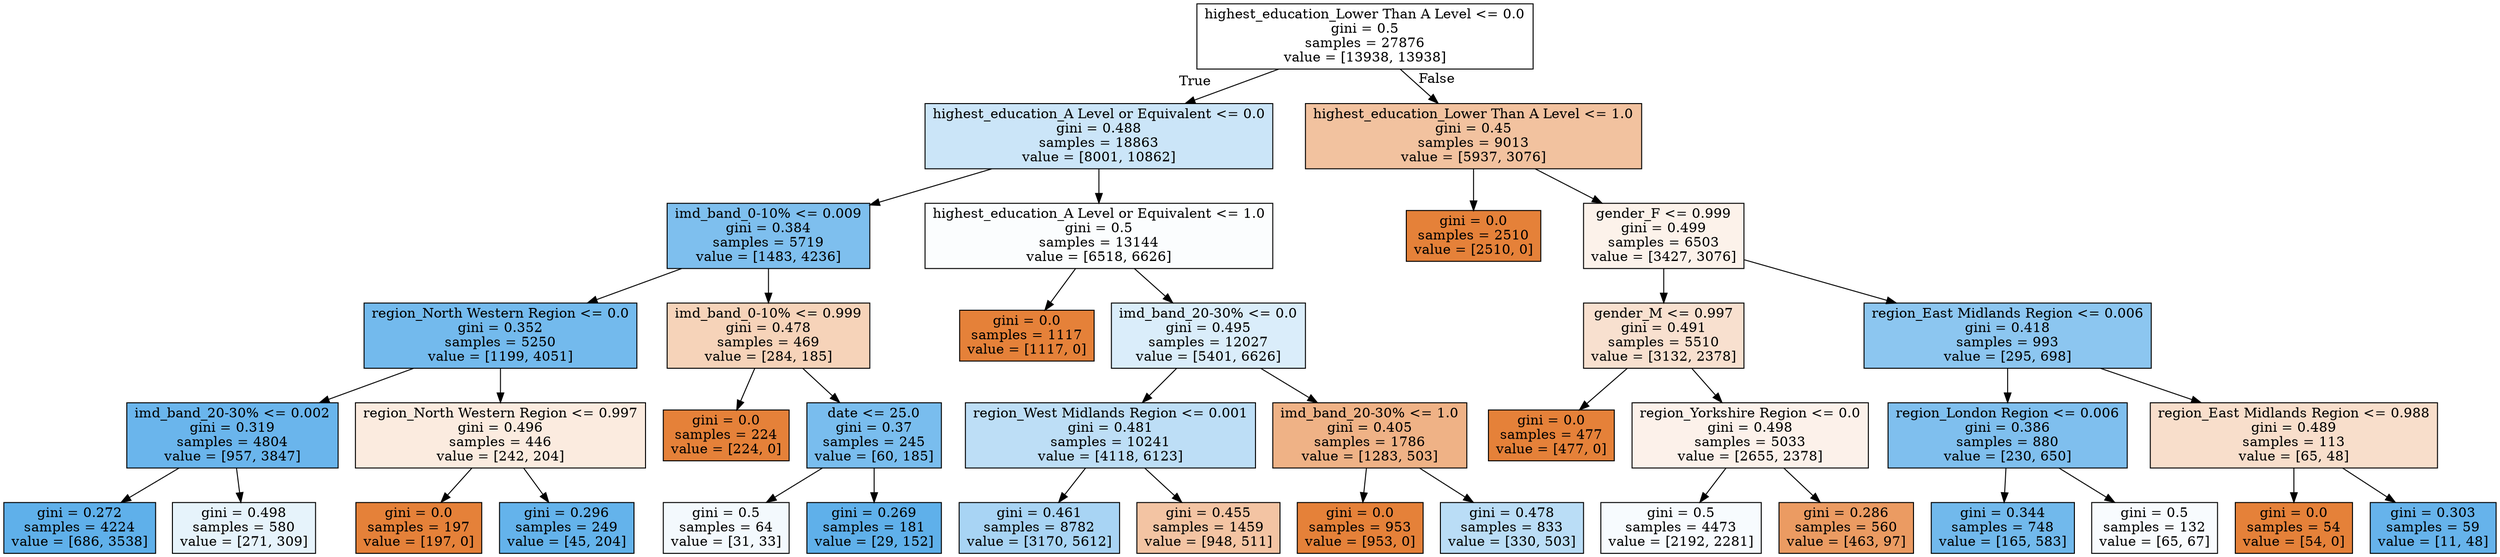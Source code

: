 digraph Tree {
node [shape=box, style="filled", color="black"] ;
0 [label="highest_education_Lower Than A Level <= 0.0\ngini = 0.5\nsamples = 27876\nvalue = [13938, 13938]", fillcolor="#e5813900"] ;
1 [label="highest_education_A Level or Equivalent <= 0.0\ngini = 0.488\nsamples = 18863\nvalue = [8001, 10862]", fillcolor="#399de543"] ;
0 -> 1 [labeldistance=2.5, labelangle=45, headlabel="True"] ;
2 [label="imd_band_0-10% <= 0.009\ngini = 0.384\nsamples = 5719\nvalue = [1483, 4236]", fillcolor="#399de5a6"] ;
1 -> 2 ;
3 [label="region_North Western Region <= 0.0\ngini = 0.352\nsamples = 5250\nvalue = [1199, 4051]", fillcolor="#399de5b4"] ;
2 -> 3 ;
4 [label="imd_band_20-30% <= 0.002\ngini = 0.319\nsamples = 4804\nvalue = [957, 3847]", fillcolor="#399de5c0"] ;
3 -> 4 ;
5 [label="gini = 0.272\nsamples = 4224\nvalue = [686, 3538]", fillcolor="#399de5ce"] ;
4 -> 5 ;
6 [label="gini = 0.498\nsamples = 580\nvalue = [271, 309]", fillcolor="#399de51f"] ;
4 -> 6 ;
7 [label="region_North Western Region <= 0.997\ngini = 0.496\nsamples = 446\nvalue = [242, 204]", fillcolor="#e5813928"] ;
3 -> 7 ;
8 [label="gini = 0.0\nsamples = 197\nvalue = [197, 0]", fillcolor="#e58139ff"] ;
7 -> 8 ;
9 [label="gini = 0.296\nsamples = 249\nvalue = [45, 204]", fillcolor="#399de5c7"] ;
7 -> 9 ;
10 [label="imd_band_0-10% <= 0.999\ngini = 0.478\nsamples = 469\nvalue = [284, 185]", fillcolor="#e5813959"] ;
2 -> 10 ;
11 [label="gini = 0.0\nsamples = 224\nvalue = [224, 0]", fillcolor="#e58139ff"] ;
10 -> 11 ;
12 [label="date <= 25.0\ngini = 0.37\nsamples = 245\nvalue = [60, 185]", fillcolor="#399de5ac"] ;
10 -> 12 ;
13 [label="gini = 0.5\nsamples = 64\nvalue = [31, 33]", fillcolor="#399de50f"] ;
12 -> 13 ;
14 [label="gini = 0.269\nsamples = 181\nvalue = [29, 152]", fillcolor="#399de5ce"] ;
12 -> 14 ;
15 [label="highest_education_A Level or Equivalent <= 1.0\ngini = 0.5\nsamples = 13144\nvalue = [6518, 6626]", fillcolor="#399de504"] ;
1 -> 15 ;
16 [label="gini = 0.0\nsamples = 1117\nvalue = [1117, 0]", fillcolor="#e58139ff"] ;
15 -> 16 ;
17 [label="imd_band_20-30% <= 0.0\ngini = 0.495\nsamples = 12027\nvalue = [5401, 6626]", fillcolor="#399de52f"] ;
15 -> 17 ;
18 [label="region_West Midlands Region <= 0.001\ngini = 0.481\nsamples = 10241\nvalue = [4118, 6123]", fillcolor="#399de554"] ;
17 -> 18 ;
19 [label="gini = 0.461\nsamples = 8782\nvalue = [3170, 5612]", fillcolor="#399de56f"] ;
18 -> 19 ;
20 [label="gini = 0.455\nsamples = 1459\nvalue = [948, 511]", fillcolor="#e5813976"] ;
18 -> 20 ;
21 [label="imd_band_20-30% <= 1.0\ngini = 0.405\nsamples = 1786\nvalue = [1283, 503]", fillcolor="#e581399b"] ;
17 -> 21 ;
22 [label="gini = 0.0\nsamples = 953\nvalue = [953, 0]", fillcolor="#e58139ff"] ;
21 -> 22 ;
23 [label="gini = 0.478\nsamples = 833\nvalue = [330, 503]", fillcolor="#399de558"] ;
21 -> 23 ;
24 [label="highest_education_Lower Than A Level <= 1.0\ngini = 0.45\nsamples = 9013\nvalue = [5937, 3076]", fillcolor="#e581397b"] ;
0 -> 24 [labeldistance=2.5, labelangle=-45, headlabel="False"] ;
25 [label="gini = 0.0\nsamples = 2510\nvalue = [2510, 0]", fillcolor="#e58139ff"] ;
24 -> 25 ;
26 [label="gender_F <= 0.999\ngini = 0.499\nsamples = 6503\nvalue = [3427, 3076]", fillcolor="#e581391a"] ;
24 -> 26 ;
27 [label="gender_M <= 0.997\ngini = 0.491\nsamples = 5510\nvalue = [3132, 2378]", fillcolor="#e581393d"] ;
26 -> 27 ;
28 [label="gini = 0.0\nsamples = 477\nvalue = [477, 0]", fillcolor="#e58139ff"] ;
27 -> 28 ;
29 [label="region_Yorkshire Region <= 0.0\ngini = 0.498\nsamples = 5033\nvalue = [2655, 2378]", fillcolor="#e581391b"] ;
27 -> 29 ;
30 [label="gini = 0.5\nsamples = 4473\nvalue = [2192, 2281]", fillcolor="#399de50a"] ;
29 -> 30 ;
31 [label="gini = 0.286\nsamples = 560\nvalue = [463, 97]", fillcolor="#e58139ca"] ;
29 -> 31 ;
32 [label="region_East Midlands Region <= 0.006\ngini = 0.418\nsamples = 993\nvalue = [295, 698]", fillcolor="#399de593"] ;
26 -> 32 ;
33 [label="region_London Region <= 0.006\ngini = 0.386\nsamples = 880\nvalue = [230, 650]", fillcolor="#399de5a5"] ;
32 -> 33 ;
34 [label="gini = 0.344\nsamples = 748\nvalue = [165, 583]", fillcolor="#399de5b7"] ;
33 -> 34 ;
35 [label="gini = 0.5\nsamples = 132\nvalue = [65, 67]", fillcolor="#399de508"] ;
33 -> 35 ;
36 [label="region_East Midlands Region <= 0.988\ngini = 0.489\nsamples = 113\nvalue = [65, 48]", fillcolor="#e5813943"] ;
32 -> 36 ;
37 [label="gini = 0.0\nsamples = 54\nvalue = [54, 0]", fillcolor="#e58139ff"] ;
36 -> 37 ;
38 [label="gini = 0.303\nsamples = 59\nvalue = [11, 48]", fillcolor="#399de5c5"] ;
36 -> 38 ;
}